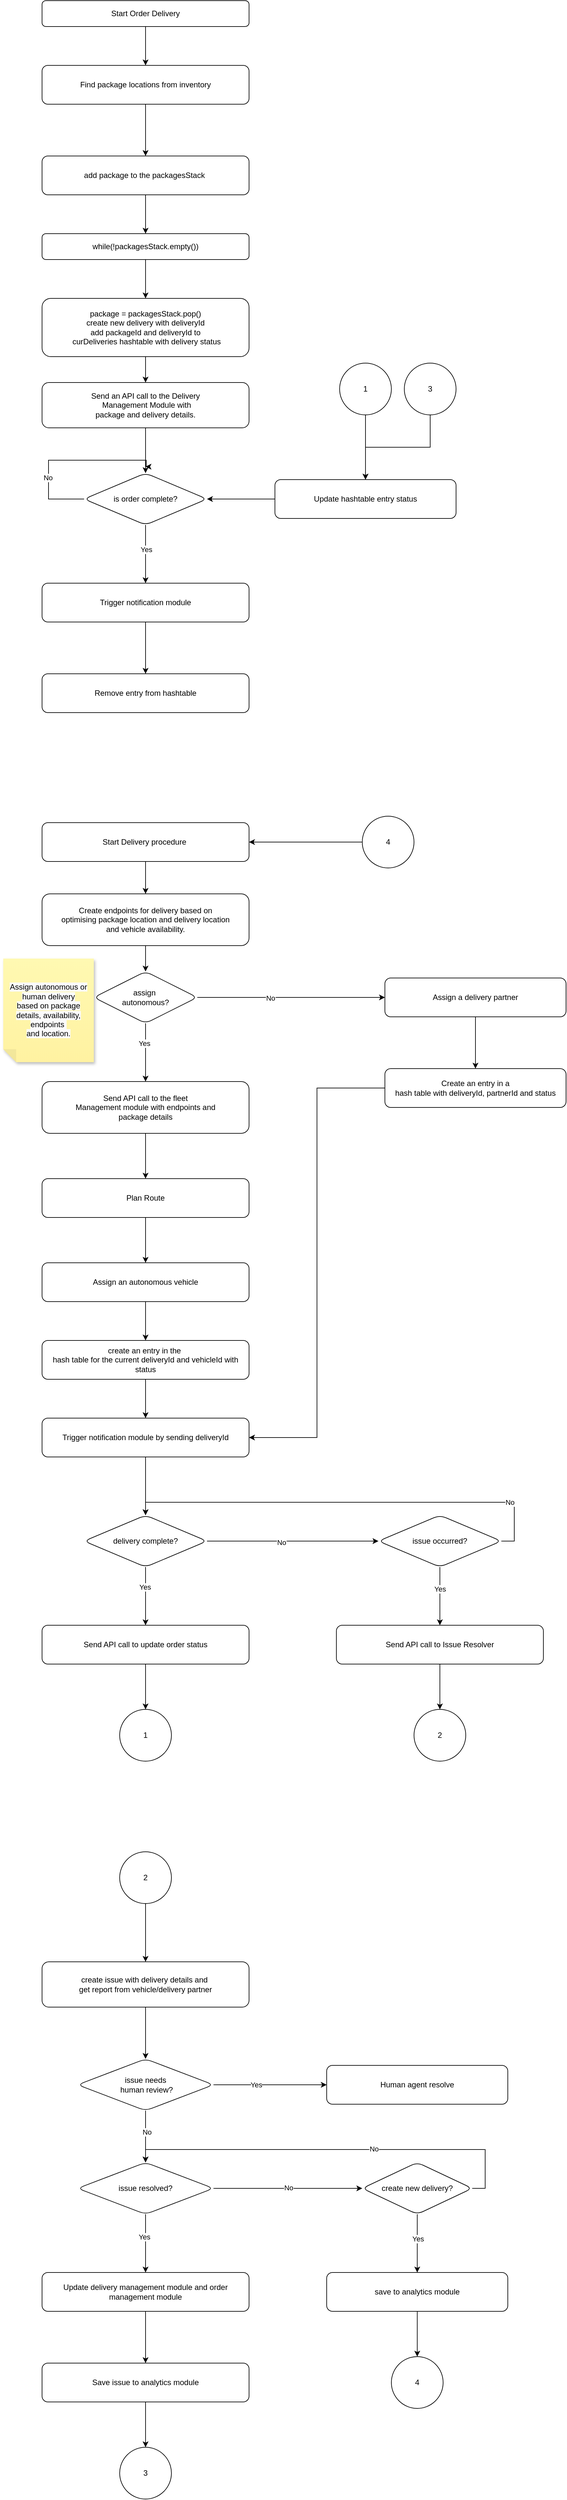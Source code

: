 <mxfile version="22.1.18" type="github">
  <diagram id="C5RBs43oDa-KdzZeNtuy" name="Page-1">
    <mxGraphModel dx="1434" dy="820" grid="1" gridSize="10" guides="1" tooltips="1" connect="1" arrows="1" fold="1" page="1" pageScale="1" pageWidth="3300" pageHeight="4681" math="0" shadow="0">
      <root>
        <mxCell id="WIyWlLk6GJQsqaUBKTNV-0" />
        <mxCell id="WIyWlLk6GJQsqaUBKTNV-1" parent="WIyWlLk6GJQsqaUBKTNV-0" />
        <mxCell id="9baERXLPbisSak-D0wPM-15" value="" style="edgeStyle=orthogonalEdgeStyle;rounded=0;orthogonalLoop=1;jettySize=auto;html=1;entryX=0.5;entryY=0;entryDx=0;entryDy=0;" edge="1" parent="WIyWlLk6GJQsqaUBKTNV-1" source="9baERXLPbisSak-D0wPM-13" target="9baERXLPbisSak-D0wPM-26">
          <mxGeometry relative="1" as="geometry">
            <mxPoint x="320" y="1550" as="targetPoint" />
          </mxGeometry>
        </mxCell>
        <mxCell id="9baERXLPbisSak-D0wPM-13" value="Start Delivery procedure&amp;nbsp;" style="whiteSpace=wrap;html=1;rounded=1;glass=0;strokeWidth=1;shadow=0;" vertex="1" parent="WIyWlLk6GJQsqaUBKTNV-1">
          <mxGeometry x="160" y="1310" width="320" height="60" as="geometry" />
        </mxCell>
        <mxCell id="9baERXLPbisSak-D0wPM-21" value="" style="edgeStyle=orthogonalEdgeStyle;rounded=0;orthogonalLoop=1;jettySize=auto;html=1;" edge="1" parent="WIyWlLk6GJQsqaUBKTNV-1" source="9baERXLPbisSak-D0wPM-18" target="9baERXLPbisSak-D0wPM-20">
          <mxGeometry relative="1" as="geometry" />
        </mxCell>
        <mxCell id="9baERXLPbisSak-D0wPM-24" value="Yes" style="edgeLabel;html=1;align=center;verticalAlign=middle;resizable=0;points=[];" vertex="1" connectable="0" parent="9baERXLPbisSak-D0wPM-21">
          <mxGeometry x="-0.32" y="-2" relative="1" as="geometry">
            <mxPoint as="offset" />
          </mxGeometry>
        </mxCell>
        <mxCell id="9baERXLPbisSak-D0wPM-23" value="" style="edgeStyle=orthogonalEdgeStyle;rounded=0;orthogonalLoop=1;jettySize=auto;html=1;" edge="1" parent="WIyWlLk6GJQsqaUBKTNV-1" source="9baERXLPbisSak-D0wPM-18" target="9baERXLPbisSak-D0wPM-22">
          <mxGeometry relative="1" as="geometry" />
        </mxCell>
        <mxCell id="9baERXLPbisSak-D0wPM-25" value="No" style="edgeLabel;html=1;align=center;verticalAlign=middle;resizable=0;points=[];" vertex="1" connectable="0" parent="9baERXLPbisSak-D0wPM-23">
          <mxGeometry x="-0.22" y="-1" relative="1" as="geometry">
            <mxPoint as="offset" />
          </mxGeometry>
        </mxCell>
        <mxCell id="9baERXLPbisSak-D0wPM-18" value="assign&amp;nbsp;&lt;br&gt;autonomous?" style="rhombus;whiteSpace=wrap;html=1;rounded=1;glass=0;strokeWidth=1;shadow=0;" vertex="1" parent="WIyWlLk6GJQsqaUBKTNV-1">
          <mxGeometry x="240" y="1540" width="160" height="80" as="geometry" />
        </mxCell>
        <mxCell id="9baERXLPbisSak-D0wPM-100" value="" style="edgeStyle=orthogonalEdgeStyle;rounded=0;orthogonalLoop=1;jettySize=auto;html=1;" edge="1" parent="WIyWlLk6GJQsqaUBKTNV-1" source="9baERXLPbisSak-D0wPM-20" target="9baERXLPbisSak-D0wPM-99">
          <mxGeometry relative="1" as="geometry" />
        </mxCell>
        <mxCell id="9baERXLPbisSak-D0wPM-20" value="Send API call to the fleet&lt;br&gt;&amp;nbsp;Management module with endpoints and&amp;nbsp;&lt;br&gt;package details" style="whiteSpace=wrap;html=1;rounded=1;glass=0;strokeWidth=1;shadow=0;" vertex="1" parent="WIyWlLk6GJQsqaUBKTNV-1">
          <mxGeometry x="160" y="1710" width="320" height="80" as="geometry" />
        </mxCell>
        <mxCell id="9baERXLPbisSak-D0wPM-42" value="" style="edgeStyle=orthogonalEdgeStyle;rounded=0;orthogonalLoop=1;jettySize=auto;html=1;" edge="1" parent="WIyWlLk6GJQsqaUBKTNV-1" source="9baERXLPbisSak-D0wPM-22" target="9baERXLPbisSak-D0wPM-41">
          <mxGeometry relative="1" as="geometry" />
        </mxCell>
        <mxCell id="9baERXLPbisSak-D0wPM-22" value="Assign a delivery partner" style="whiteSpace=wrap;html=1;rounded=1;glass=0;strokeWidth=1;shadow=0;" vertex="1" parent="WIyWlLk6GJQsqaUBKTNV-1">
          <mxGeometry x="690" y="1550" width="280" height="60" as="geometry" />
        </mxCell>
        <mxCell id="9baERXLPbisSak-D0wPM-29" style="edgeStyle=orthogonalEdgeStyle;rounded=0;orthogonalLoop=1;jettySize=auto;html=1;exitX=0.5;exitY=1;exitDx=0;exitDy=0;entryX=0.5;entryY=0;entryDx=0;entryDy=0;" edge="1" parent="WIyWlLk6GJQsqaUBKTNV-1" source="9baERXLPbisSak-D0wPM-26" target="9baERXLPbisSak-D0wPM-18">
          <mxGeometry relative="1" as="geometry" />
        </mxCell>
        <mxCell id="9baERXLPbisSak-D0wPM-26" value="Create endpoints for delivery based on &lt;br&gt;optimising package location and delivery location&lt;br&gt;and vehicle availability." style="whiteSpace=wrap;html=1;rounded=1;glass=0;strokeWidth=1;shadow=0;" vertex="1" parent="WIyWlLk6GJQsqaUBKTNV-1">
          <mxGeometry x="160" y="1420" width="320" height="80" as="geometry" />
        </mxCell>
        <mxCell id="9baERXLPbisSak-D0wPM-28" value="&lt;span style=&quot;color: rgb(0, 0, 0); font-family: Helvetica; font-size: 12px; font-style: normal; font-variant-ligatures: normal; font-variant-caps: normal; font-weight: 400; letter-spacing: normal; orphans: 2; text-align: center; text-indent: 0px; text-transform: none; widows: 2; word-spacing: 0px; -webkit-text-stroke-width: 0px; background-color: rgb(251, 251, 251); text-decoration-thickness: initial; text-decoration-style: initial; text-decoration-color: initial; float: none; display: inline !important;&quot;&gt;Assign autonomous or human delivery&lt;/span&gt;&lt;br style=&quot;border-color: var(--border-color); color: rgb(0, 0, 0); font-family: Helvetica; font-size: 12px; font-style: normal; font-variant-ligatures: normal; font-variant-caps: normal; font-weight: 400; letter-spacing: normal; orphans: 2; text-align: center; text-indent: 0px; text-transform: none; widows: 2; word-spacing: 0px; -webkit-text-stroke-width: 0px; background-color: rgb(251, 251, 251); text-decoration-thickness: initial; text-decoration-style: initial; text-decoration-color: initial;&quot;&gt;&lt;span style=&quot;color: rgb(0, 0, 0); font-family: Helvetica; font-size: 12px; font-style: normal; font-variant-ligatures: normal; font-variant-caps: normal; font-weight: 400; letter-spacing: normal; orphans: 2; text-align: center; text-indent: 0px; text-transform: none; widows: 2; word-spacing: 0px; -webkit-text-stroke-width: 0px; background-color: rgb(251, 251, 251); text-decoration-thickness: initial; text-decoration-style: initial; text-decoration-color: initial; float: none; display: inline !important;&quot;&gt;based on package details, availability,&lt;br&gt;endpoints&amp;nbsp;&lt;/span&gt;&lt;br style=&quot;border-color: var(--border-color); color: rgb(0, 0, 0); font-family: Helvetica; font-size: 12px; font-style: normal; font-variant-ligatures: normal; font-variant-caps: normal; font-weight: 400; letter-spacing: normal; orphans: 2; text-align: center; text-indent: 0px; text-transform: none; widows: 2; word-spacing: 0px; -webkit-text-stroke-width: 0px; background-color: rgb(251, 251, 251); text-decoration-thickness: initial; text-decoration-style: initial; text-decoration-color: initial;&quot;&gt;&lt;span style=&quot;color: rgb(0, 0, 0); font-family: Helvetica; font-size: 12px; font-style: normal; font-variant-ligatures: normal; font-variant-caps: normal; font-weight: 400; letter-spacing: normal; orphans: 2; text-align: center; text-indent: 0px; text-transform: none; widows: 2; word-spacing: 0px; -webkit-text-stroke-width: 0px; background-color: rgb(251, 251, 251); text-decoration-thickness: initial; text-decoration-style: initial; text-decoration-color: initial; float: none; display: inline !important;&quot;&gt;and location.&lt;/span&gt;" style="shape=note;whiteSpace=wrap;html=1;backgroundOutline=1;fontColor=#000000;darkOpacity=0.05;fillColor=#FFF9B2;strokeColor=none;fillStyle=solid;direction=west;gradientDirection=north;gradientColor=#FFF2A1;shadow=1;size=20;pointerEvents=1;" vertex="1" parent="WIyWlLk6GJQsqaUBKTNV-1">
          <mxGeometry x="100" y="1520" width="140" height="160" as="geometry" />
        </mxCell>
        <mxCell id="9baERXLPbisSak-D0wPM-34" value="" style="edgeStyle=orthogonalEdgeStyle;rounded=0;orthogonalLoop=1;jettySize=auto;html=1;" edge="1" parent="WIyWlLk6GJQsqaUBKTNV-1" source="9baERXLPbisSak-D0wPM-31" target="9baERXLPbisSak-D0wPM-33">
          <mxGeometry relative="1" as="geometry" />
        </mxCell>
        <mxCell id="9baERXLPbisSak-D0wPM-31" value="Assign an autonomous vehicle" style="whiteSpace=wrap;html=1;rounded=1;glass=0;strokeWidth=1;shadow=0;" vertex="1" parent="WIyWlLk6GJQsqaUBKTNV-1">
          <mxGeometry x="160" y="1990" width="320" height="60" as="geometry" />
        </mxCell>
        <mxCell id="9baERXLPbisSak-D0wPM-40" value="" style="edgeStyle=orthogonalEdgeStyle;rounded=0;orthogonalLoop=1;jettySize=auto;html=1;" edge="1" parent="WIyWlLk6GJQsqaUBKTNV-1" source="9baERXLPbisSak-D0wPM-33" target="9baERXLPbisSak-D0wPM-39">
          <mxGeometry relative="1" as="geometry" />
        </mxCell>
        <mxCell id="9baERXLPbisSak-D0wPM-33" value="create an entry in the&amp;nbsp;&lt;br&gt;hash table for the current deliveryId and vehicleId with status" style="whiteSpace=wrap;html=1;rounded=1;glass=0;strokeWidth=1;shadow=0;" vertex="1" parent="WIyWlLk6GJQsqaUBKTNV-1">
          <mxGeometry x="160" y="2110" width="320" height="60" as="geometry" />
        </mxCell>
        <mxCell id="9baERXLPbisSak-D0wPM-54" value="" style="edgeStyle=orthogonalEdgeStyle;rounded=0;orthogonalLoop=1;jettySize=auto;html=1;" edge="1" parent="WIyWlLk6GJQsqaUBKTNV-1" source="9baERXLPbisSak-D0wPM-39" target="9baERXLPbisSak-D0wPM-53">
          <mxGeometry relative="1" as="geometry" />
        </mxCell>
        <mxCell id="9baERXLPbisSak-D0wPM-39" value="Trigger notification module by sending deliveryId" style="whiteSpace=wrap;html=1;rounded=1;glass=0;strokeWidth=1;shadow=0;" vertex="1" parent="WIyWlLk6GJQsqaUBKTNV-1">
          <mxGeometry x="160" y="2230" width="320" height="60" as="geometry" />
        </mxCell>
        <mxCell id="9baERXLPbisSak-D0wPM-44" value="" style="edgeStyle=orthogonalEdgeStyle;rounded=0;orthogonalLoop=1;jettySize=auto;html=1;entryX=1;entryY=0.5;entryDx=0;entryDy=0;" edge="1" parent="WIyWlLk6GJQsqaUBKTNV-1" source="9baERXLPbisSak-D0wPM-41" target="9baERXLPbisSak-D0wPM-39">
          <mxGeometry relative="1" as="geometry">
            <mxPoint x="830" y="1830" as="targetPoint" />
          </mxGeometry>
        </mxCell>
        <mxCell id="9baERXLPbisSak-D0wPM-41" value="Create an entry in a&lt;br&gt;hash table with deliveryId, partnerId and status" style="whiteSpace=wrap;html=1;rounded=1;glass=0;strokeWidth=1;shadow=0;" vertex="1" parent="WIyWlLk6GJQsqaUBKTNV-1">
          <mxGeometry x="690" y="1690" width="280" height="60" as="geometry" />
        </mxCell>
        <mxCell id="9baERXLPbisSak-D0wPM-56" value="" style="edgeStyle=orthogonalEdgeStyle;rounded=0;orthogonalLoop=1;jettySize=auto;html=1;" edge="1" parent="WIyWlLk6GJQsqaUBKTNV-1" source="9baERXLPbisSak-D0wPM-53" target="9baERXLPbisSak-D0wPM-55">
          <mxGeometry relative="1" as="geometry" />
        </mxCell>
        <mxCell id="9baERXLPbisSak-D0wPM-57" value="Yes" style="edgeLabel;html=1;align=center;verticalAlign=middle;resizable=0;points=[];" vertex="1" connectable="0" parent="9baERXLPbisSak-D0wPM-56">
          <mxGeometry x="-0.311" y="-1" relative="1" as="geometry">
            <mxPoint as="offset" />
          </mxGeometry>
        </mxCell>
        <mxCell id="9baERXLPbisSak-D0wPM-59" value="" style="edgeStyle=orthogonalEdgeStyle;rounded=0;orthogonalLoop=1;jettySize=auto;html=1;" edge="1" parent="WIyWlLk6GJQsqaUBKTNV-1" source="9baERXLPbisSak-D0wPM-53" target="9baERXLPbisSak-D0wPM-58">
          <mxGeometry relative="1" as="geometry" />
        </mxCell>
        <mxCell id="9baERXLPbisSak-D0wPM-63" value="No" style="edgeLabel;html=1;align=center;verticalAlign=middle;resizable=0;points=[];" vertex="1" connectable="0" parent="9baERXLPbisSak-D0wPM-59">
          <mxGeometry x="-0.132" y="-2" relative="1" as="geometry">
            <mxPoint as="offset" />
          </mxGeometry>
        </mxCell>
        <mxCell id="9baERXLPbisSak-D0wPM-53" value="delivery complete?" style="rhombus;whiteSpace=wrap;html=1;rounded=1;glass=0;strokeWidth=1;shadow=0;" vertex="1" parent="WIyWlLk6GJQsqaUBKTNV-1">
          <mxGeometry x="225" y="2380" width="190" height="80" as="geometry" />
        </mxCell>
        <mxCell id="9baERXLPbisSak-D0wPM-67" value="" style="edgeStyle=orthogonalEdgeStyle;rounded=0;orthogonalLoop=1;jettySize=auto;html=1;" edge="1" parent="WIyWlLk6GJQsqaUBKTNV-1" source="9baERXLPbisSak-D0wPM-55" target="9baERXLPbisSak-D0wPM-66">
          <mxGeometry relative="1" as="geometry" />
        </mxCell>
        <mxCell id="9baERXLPbisSak-D0wPM-55" value="Send API call to update order status" style="whiteSpace=wrap;html=1;rounded=1;glass=0;strokeWidth=1;shadow=0;" vertex="1" parent="WIyWlLk6GJQsqaUBKTNV-1">
          <mxGeometry x="160" y="2550" width="320" height="60" as="geometry" />
        </mxCell>
        <mxCell id="9baERXLPbisSak-D0wPM-61" value="" style="edgeStyle=orthogonalEdgeStyle;rounded=0;orthogonalLoop=1;jettySize=auto;html=1;" edge="1" parent="WIyWlLk6GJQsqaUBKTNV-1" source="9baERXLPbisSak-D0wPM-58" target="9baERXLPbisSak-D0wPM-60">
          <mxGeometry relative="1" as="geometry" />
        </mxCell>
        <mxCell id="9baERXLPbisSak-D0wPM-62" value="Yes" style="edgeLabel;html=1;align=center;verticalAlign=middle;resizable=0;points=[];" vertex="1" connectable="0" parent="9baERXLPbisSak-D0wPM-61">
          <mxGeometry x="-0.244" relative="1" as="geometry">
            <mxPoint as="offset" />
          </mxGeometry>
        </mxCell>
        <mxCell id="9baERXLPbisSak-D0wPM-64" style="edgeStyle=orthogonalEdgeStyle;rounded=0;orthogonalLoop=1;jettySize=auto;html=1;exitX=1;exitY=0.5;exitDx=0;exitDy=0;entryX=0.5;entryY=0;entryDx=0;entryDy=0;" edge="1" parent="WIyWlLk6GJQsqaUBKTNV-1" source="9baERXLPbisSak-D0wPM-58" target="9baERXLPbisSak-D0wPM-53">
          <mxGeometry relative="1" as="geometry">
            <Array as="points">
              <mxPoint x="890" y="2420" />
              <mxPoint x="890" y="2360" />
              <mxPoint x="320" y="2360" />
            </Array>
          </mxGeometry>
        </mxCell>
        <mxCell id="9baERXLPbisSak-D0wPM-65" value="No" style="edgeLabel;html=1;align=center;verticalAlign=middle;resizable=0;points=[];" vertex="1" connectable="0" parent="9baERXLPbisSak-D0wPM-64">
          <mxGeometry x="-0.739" relative="1" as="geometry">
            <mxPoint as="offset" />
          </mxGeometry>
        </mxCell>
        <mxCell id="9baERXLPbisSak-D0wPM-58" value="issue occurred?" style="rhombus;whiteSpace=wrap;html=1;rounded=1;glass=0;strokeWidth=1;shadow=0;" vertex="1" parent="WIyWlLk6GJQsqaUBKTNV-1">
          <mxGeometry x="680" y="2380" width="190" height="80" as="geometry" />
        </mxCell>
        <mxCell id="9baERXLPbisSak-D0wPM-78" value="" style="edgeStyle=orthogonalEdgeStyle;rounded=0;orthogonalLoop=1;jettySize=auto;html=1;" edge="1" parent="WIyWlLk6GJQsqaUBKTNV-1" source="9baERXLPbisSak-D0wPM-60" target="9baERXLPbisSak-D0wPM-77">
          <mxGeometry relative="1" as="geometry" />
        </mxCell>
        <mxCell id="9baERXLPbisSak-D0wPM-60" value="Send API call to Issue Resolver" style="whiteSpace=wrap;html=1;rounded=1;glass=0;strokeWidth=1;shadow=0;" vertex="1" parent="WIyWlLk6GJQsqaUBKTNV-1">
          <mxGeometry x="615" y="2550" width="320" height="60" as="geometry" />
        </mxCell>
        <mxCell id="9baERXLPbisSak-D0wPM-66" value="1" style="ellipse;whiteSpace=wrap;html=1;rounded=1;glass=0;strokeWidth=1;shadow=0;" vertex="1" parent="WIyWlLk6GJQsqaUBKTNV-1">
          <mxGeometry x="280" y="2680" width="80" height="80" as="geometry" />
        </mxCell>
        <mxCell id="9baERXLPbisSak-D0wPM-77" value="2" style="ellipse;whiteSpace=wrap;html=1;rounded=1;glass=0;strokeWidth=1;shadow=0;" vertex="1" parent="WIyWlLk6GJQsqaUBKTNV-1">
          <mxGeometry x="735" y="2680" width="80" height="80" as="geometry" />
        </mxCell>
        <mxCell id="9baERXLPbisSak-D0wPM-101" value="" style="edgeStyle=orthogonalEdgeStyle;rounded=0;orthogonalLoop=1;jettySize=auto;html=1;" edge="1" parent="WIyWlLk6GJQsqaUBKTNV-1" source="9baERXLPbisSak-D0wPM-99" target="9baERXLPbisSak-D0wPM-31">
          <mxGeometry relative="1" as="geometry" />
        </mxCell>
        <mxCell id="9baERXLPbisSak-D0wPM-99" value="Plan Route" style="whiteSpace=wrap;html=1;rounded=1;glass=0;strokeWidth=1;shadow=0;" vertex="1" parent="WIyWlLk6GJQsqaUBKTNV-1">
          <mxGeometry x="160" y="1860" width="320" height="60" as="geometry" />
        </mxCell>
        <mxCell id="9baERXLPbisSak-D0wPM-104" value="" style="edgeStyle=orthogonalEdgeStyle;rounded=0;orthogonalLoop=1;jettySize=auto;html=1;" edge="1" parent="WIyWlLk6GJQsqaUBKTNV-1" source="9baERXLPbisSak-D0wPM-102" target="9baERXLPbisSak-D0wPM-103">
          <mxGeometry relative="1" as="geometry" />
        </mxCell>
        <mxCell id="9baERXLPbisSak-D0wPM-102" value="2" style="ellipse;whiteSpace=wrap;html=1;rounded=1;glass=0;strokeWidth=1;shadow=0;" vertex="1" parent="WIyWlLk6GJQsqaUBKTNV-1">
          <mxGeometry x="280" y="2900" width="80" height="80" as="geometry" />
        </mxCell>
        <mxCell id="9baERXLPbisSak-D0wPM-108" value="" style="edgeStyle=orthogonalEdgeStyle;rounded=0;orthogonalLoop=1;jettySize=auto;html=1;" edge="1" parent="WIyWlLk6GJQsqaUBKTNV-1" source="9baERXLPbisSak-D0wPM-103" target="9baERXLPbisSak-D0wPM-107">
          <mxGeometry relative="1" as="geometry" />
        </mxCell>
        <mxCell id="9baERXLPbisSak-D0wPM-103" value="create issue with delivery details and&amp;nbsp;&lt;br&gt;get report from vehicle/delivery partner" style="whiteSpace=wrap;html=1;rounded=1;glass=0;strokeWidth=1;shadow=0;" vertex="1" parent="WIyWlLk6GJQsqaUBKTNV-1">
          <mxGeometry x="160" y="3070" width="320" height="70" as="geometry" />
        </mxCell>
        <mxCell id="9baERXLPbisSak-D0wPM-110" value="" style="edgeStyle=orthogonalEdgeStyle;rounded=0;orthogonalLoop=1;jettySize=auto;html=1;" edge="1" parent="WIyWlLk6GJQsqaUBKTNV-1" source="9baERXLPbisSak-D0wPM-107" target="9baERXLPbisSak-D0wPM-109">
          <mxGeometry relative="1" as="geometry" />
        </mxCell>
        <mxCell id="9baERXLPbisSak-D0wPM-116" value="Yes" style="edgeLabel;html=1;align=center;verticalAlign=middle;resizable=0;points=[];" vertex="1" connectable="0" parent="9baERXLPbisSak-D0wPM-110">
          <mxGeometry x="-0.246" relative="1" as="geometry">
            <mxPoint as="offset" />
          </mxGeometry>
        </mxCell>
        <mxCell id="9baERXLPbisSak-D0wPM-114" value="" style="edgeStyle=orthogonalEdgeStyle;rounded=0;orthogonalLoop=1;jettySize=auto;html=1;" edge="1" parent="WIyWlLk6GJQsqaUBKTNV-1" source="9baERXLPbisSak-D0wPM-107" target="9baERXLPbisSak-D0wPM-113">
          <mxGeometry relative="1" as="geometry" />
        </mxCell>
        <mxCell id="9baERXLPbisSak-D0wPM-115" value="No" style="edgeLabel;html=1;align=center;verticalAlign=middle;resizable=0;points=[];" vertex="1" connectable="0" parent="9baERXLPbisSak-D0wPM-114">
          <mxGeometry x="-0.175" y="2" relative="1" as="geometry">
            <mxPoint as="offset" />
          </mxGeometry>
        </mxCell>
        <mxCell id="9baERXLPbisSak-D0wPM-107" value="issue needs&lt;br&gt;&amp;nbsp;human review?" style="rhombus;whiteSpace=wrap;html=1;rounded=1;glass=0;strokeWidth=1;shadow=0;" vertex="1" parent="WIyWlLk6GJQsqaUBKTNV-1">
          <mxGeometry x="215" y="3220" width="210" height="80" as="geometry" />
        </mxCell>
        <mxCell id="9baERXLPbisSak-D0wPM-109" value="Human agent resolve" style="whiteSpace=wrap;html=1;rounded=1;glass=0;strokeWidth=1;shadow=0;" vertex="1" parent="WIyWlLk6GJQsqaUBKTNV-1">
          <mxGeometry x="600" y="3230" width="280" height="60" as="geometry" />
        </mxCell>
        <mxCell id="9baERXLPbisSak-D0wPM-118" value="" style="edgeStyle=orthogonalEdgeStyle;rounded=0;orthogonalLoop=1;jettySize=auto;html=1;" edge="1" parent="WIyWlLk6GJQsqaUBKTNV-1" source="9baERXLPbisSak-D0wPM-113" target="9baERXLPbisSak-D0wPM-117">
          <mxGeometry relative="1" as="geometry" />
        </mxCell>
        <mxCell id="9baERXLPbisSak-D0wPM-119" value="Yes" style="edgeLabel;html=1;align=center;verticalAlign=middle;resizable=0;points=[];" vertex="1" connectable="0" parent="9baERXLPbisSak-D0wPM-118">
          <mxGeometry x="-0.222" y="-2" relative="1" as="geometry">
            <mxPoint as="offset" />
          </mxGeometry>
        </mxCell>
        <mxCell id="9baERXLPbisSak-D0wPM-123" value="" style="edgeStyle=orthogonalEdgeStyle;rounded=0;orthogonalLoop=1;jettySize=auto;html=1;" edge="1" parent="WIyWlLk6GJQsqaUBKTNV-1" source="9baERXLPbisSak-D0wPM-113" target="9baERXLPbisSak-D0wPM-122">
          <mxGeometry relative="1" as="geometry" />
        </mxCell>
        <mxCell id="9baERXLPbisSak-D0wPM-124" value="No" style="edgeLabel;html=1;align=center;verticalAlign=middle;resizable=0;points=[];" vertex="1" connectable="0" parent="9baERXLPbisSak-D0wPM-123">
          <mxGeometry x="0.009" y="1" relative="1" as="geometry">
            <mxPoint as="offset" />
          </mxGeometry>
        </mxCell>
        <mxCell id="9baERXLPbisSak-D0wPM-113" value="issue resolved?" style="rhombus;whiteSpace=wrap;html=1;rounded=1;glass=0;strokeWidth=1;shadow=0;" vertex="1" parent="WIyWlLk6GJQsqaUBKTNV-1">
          <mxGeometry x="215" y="3380" width="210" height="80" as="geometry" />
        </mxCell>
        <mxCell id="9baERXLPbisSak-D0wPM-133" value="" style="edgeStyle=orthogonalEdgeStyle;rounded=0;orthogonalLoop=1;jettySize=auto;html=1;" edge="1" parent="WIyWlLk6GJQsqaUBKTNV-1" source="9baERXLPbisSak-D0wPM-117" target="9baERXLPbisSak-D0wPM-132">
          <mxGeometry relative="1" as="geometry" />
        </mxCell>
        <mxCell id="9baERXLPbisSak-D0wPM-117" value="Update delivery management module and order management module" style="whiteSpace=wrap;html=1;rounded=1;glass=0;strokeWidth=1;shadow=0;" vertex="1" parent="WIyWlLk6GJQsqaUBKTNV-1">
          <mxGeometry x="160" y="3550" width="320" height="60" as="geometry" />
        </mxCell>
        <mxCell id="9baERXLPbisSak-D0wPM-137" value="" style="edgeStyle=orthogonalEdgeStyle;rounded=0;orthogonalLoop=1;jettySize=auto;html=1;" edge="1" parent="WIyWlLk6GJQsqaUBKTNV-1" source="9baERXLPbisSak-D0wPM-122" target="9baERXLPbisSak-D0wPM-136">
          <mxGeometry relative="1" as="geometry" />
        </mxCell>
        <mxCell id="9baERXLPbisSak-D0wPM-140" value="Yes" style="edgeLabel;html=1;align=center;verticalAlign=middle;resizable=0;points=[];" vertex="1" connectable="0" parent="9baERXLPbisSak-D0wPM-137">
          <mxGeometry x="-0.156" y="1" relative="1" as="geometry">
            <mxPoint as="offset" />
          </mxGeometry>
        </mxCell>
        <mxCell id="9baERXLPbisSak-D0wPM-141" style="edgeStyle=orthogonalEdgeStyle;rounded=0;orthogonalLoop=1;jettySize=auto;html=1;exitX=1;exitY=0.5;exitDx=0;exitDy=0;entryX=0.5;entryY=0;entryDx=0;entryDy=0;" edge="1" parent="WIyWlLk6GJQsqaUBKTNV-1" source="9baERXLPbisSak-D0wPM-122" target="9baERXLPbisSak-D0wPM-113">
          <mxGeometry relative="1" as="geometry">
            <Array as="points">
              <mxPoint x="845" y="3420" />
              <mxPoint x="845" y="3360" />
              <mxPoint x="320" y="3360" />
            </Array>
          </mxGeometry>
        </mxCell>
        <mxCell id="9baERXLPbisSak-D0wPM-142" value="No" style="edgeLabel;html=1;align=center;verticalAlign=middle;resizable=0;points=[];" vertex="1" connectable="0" parent="9baERXLPbisSak-D0wPM-141">
          <mxGeometry x="-0.192" y="-1" relative="1" as="geometry">
            <mxPoint as="offset" />
          </mxGeometry>
        </mxCell>
        <mxCell id="9baERXLPbisSak-D0wPM-122" value="create new delivery?" style="rhombus;whiteSpace=wrap;html=1;rounded=1;glass=0;strokeWidth=1;shadow=0;" vertex="1" parent="WIyWlLk6GJQsqaUBKTNV-1">
          <mxGeometry x="655" y="3380" width="170" height="80" as="geometry" />
        </mxCell>
        <mxCell id="9baERXLPbisSak-D0wPM-135" value="" style="edgeStyle=orthogonalEdgeStyle;rounded=0;orthogonalLoop=1;jettySize=auto;html=1;" edge="1" parent="WIyWlLk6GJQsqaUBKTNV-1" source="9baERXLPbisSak-D0wPM-132" target="9baERXLPbisSak-D0wPM-134">
          <mxGeometry relative="1" as="geometry" />
        </mxCell>
        <mxCell id="9baERXLPbisSak-D0wPM-132" value="Save issue to analytics module" style="whiteSpace=wrap;html=1;rounded=1;glass=0;strokeWidth=1;shadow=0;" vertex="1" parent="WIyWlLk6GJQsqaUBKTNV-1">
          <mxGeometry x="160" y="3690" width="320" height="60" as="geometry" />
        </mxCell>
        <mxCell id="9baERXLPbisSak-D0wPM-134" value="3" style="ellipse;whiteSpace=wrap;html=1;rounded=1;glass=0;strokeWidth=1;shadow=0;" vertex="1" parent="WIyWlLk6GJQsqaUBKTNV-1">
          <mxGeometry x="280" y="3820" width="80" height="80" as="geometry" />
        </mxCell>
        <mxCell id="9baERXLPbisSak-D0wPM-139" value="" style="edgeStyle=orthogonalEdgeStyle;rounded=0;orthogonalLoop=1;jettySize=auto;html=1;" edge="1" parent="WIyWlLk6GJQsqaUBKTNV-1" source="9baERXLPbisSak-D0wPM-136" target="9baERXLPbisSak-D0wPM-138">
          <mxGeometry relative="1" as="geometry" />
        </mxCell>
        <mxCell id="9baERXLPbisSak-D0wPM-136" value="save to analytics module" style="whiteSpace=wrap;html=1;rounded=1;glass=0;strokeWidth=1;shadow=0;" vertex="1" parent="WIyWlLk6GJQsqaUBKTNV-1">
          <mxGeometry x="600" y="3550" width="280" height="60" as="geometry" />
        </mxCell>
        <mxCell id="9baERXLPbisSak-D0wPM-138" value="4" style="ellipse;whiteSpace=wrap;html=1;rounded=1;glass=0;strokeWidth=1;shadow=0;" vertex="1" parent="WIyWlLk6GJQsqaUBKTNV-1">
          <mxGeometry x="700" y="3680" width="80" height="80" as="geometry" />
        </mxCell>
        <mxCell id="9baERXLPbisSak-D0wPM-147" value="" style="edgeStyle=orthogonalEdgeStyle;rounded=0;orthogonalLoop=1;jettySize=auto;html=1;entryX=1;entryY=0.5;entryDx=0;entryDy=0;" edge="1" parent="WIyWlLk6GJQsqaUBKTNV-1" source="9baERXLPbisSak-D0wPM-145" target="9baERXLPbisSak-D0wPM-13">
          <mxGeometry relative="1" as="geometry">
            <mxPoint x="595" y="1340" as="targetPoint" />
          </mxGeometry>
        </mxCell>
        <mxCell id="9baERXLPbisSak-D0wPM-145" value="4" style="ellipse;whiteSpace=wrap;html=1;rounded=1;glass=0;strokeWidth=1;shadow=0;" vertex="1" parent="WIyWlLk6GJQsqaUBKTNV-1">
          <mxGeometry x="655" y="1300" width="80" height="80" as="geometry" />
        </mxCell>
        <mxCell id="9baERXLPbisSak-D0wPM-173" value="" style="edgeStyle=orthogonalEdgeStyle;rounded=0;orthogonalLoop=1;jettySize=auto;html=1;" edge="1" parent="WIyWlLk6GJQsqaUBKTNV-1" source="9baERXLPbisSak-D0wPM-171" target="9baERXLPbisSak-D0wPM-172">
          <mxGeometry relative="1" as="geometry" />
        </mxCell>
        <mxCell id="9baERXLPbisSak-D0wPM-171" value="Start Order Delivery" style="rounded=1;whiteSpace=wrap;html=1;fontSize=12;glass=0;strokeWidth=1;shadow=0;" vertex="1" parent="WIyWlLk6GJQsqaUBKTNV-1">
          <mxGeometry x="160" y="40" width="320" height="40" as="geometry" />
        </mxCell>
        <mxCell id="9baERXLPbisSak-D0wPM-178" value="" style="edgeStyle=orthogonalEdgeStyle;rounded=0;orthogonalLoop=1;jettySize=auto;html=1;" edge="1" parent="WIyWlLk6GJQsqaUBKTNV-1" source="9baERXLPbisSak-D0wPM-172" target="9baERXLPbisSak-D0wPM-177">
          <mxGeometry relative="1" as="geometry" />
        </mxCell>
        <mxCell id="9baERXLPbisSak-D0wPM-172" value="Find package locations from inventory" style="whiteSpace=wrap;html=1;rounded=1;glass=0;strokeWidth=1;shadow=0;" vertex="1" parent="WIyWlLk6GJQsqaUBKTNV-1">
          <mxGeometry x="160" y="140" width="320" height="60" as="geometry" />
        </mxCell>
        <mxCell id="WIyWlLk6GJQsqaUBKTNV-3" value="while(!packagesStack.empty())" style="rounded=1;whiteSpace=wrap;html=1;fontSize=12;glass=0;strokeWidth=1;shadow=0;" parent="WIyWlLk6GJQsqaUBKTNV-1" vertex="1">
          <mxGeometry x="160" y="400" width="320" height="40" as="geometry" />
        </mxCell>
        <mxCell id="9baERXLPbisSak-D0wPM-3" value="package = packagesStack.pop()&lt;br&gt;create new delivery with deliveryId&lt;br&gt;add packageId and deliveryId to&lt;br&gt;&amp;nbsp;curDeliveries hashtable with delivery status" style="whiteSpace=wrap;html=1;rounded=1;glass=0;strokeWidth=1;shadow=0;align=center;" vertex="1" parent="WIyWlLk6GJQsqaUBKTNV-1">
          <mxGeometry x="160" y="500" width="320" height="90" as="geometry" />
        </mxCell>
        <mxCell id="9baERXLPbisSak-D0wPM-4" value="" style="edgeStyle=orthogonalEdgeStyle;rounded=0;orthogonalLoop=1;jettySize=auto;html=1;" edge="1" parent="WIyWlLk6GJQsqaUBKTNV-1" source="WIyWlLk6GJQsqaUBKTNV-3" target="9baERXLPbisSak-D0wPM-3">
          <mxGeometry relative="1" as="geometry" />
        </mxCell>
        <mxCell id="9baERXLPbisSak-D0wPM-10" value="Send an API call to the Delivery&lt;br&gt;&amp;nbsp;Management Module with&lt;br&gt;&amp;nbsp;package and delivery details.&amp;nbsp;" style="whiteSpace=wrap;html=1;rounded=1;glass=0;strokeWidth=1;shadow=0;" vertex="1" parent="WIyWlLk6GJQsqaUBKTNV-1">
          <mxGeometry x="160" y="630" width="320" height="70" as="geometry" />
        </mxCell>
        <mxCell id="9baERXLPbisSak-D0wPM-11" value="" style="edgeStyle=orthogonalEdgeStyle;rounded=0;orthogonalLoop=1;jettySize=auto;html=1;" edge="1" parent="WIyWlLk6GJQsqaUBKTNV-1" source="9baERXLPbisSak-D0wPM-3" target="9baERXLPbisSak-D0wPM-10">
          <mxGeometry relative="1" as="geometry" />
        </mxCell>
        <mxCell id="9baERXLPbisSak-D0wPM-69" value="" style="edgeStyle=orthogonalEdgeStyle;rounded=0;orthogonalLoop=1;jettySize=auto;html=1;" edge="1" parent="WIyWlLk6GJQsqaUBKTNV-1" source="9baERXLPbisSak-D0wPM-10" target="9baERXLPbisSak-D0wPM-68">
          <mxGeometry relative="1" as="geometry" />
        </mxCell>
        <mxCell id="9baERXLPbisSak-D0wPM-71" value="" style="edgeStyle=orthogonalEdgeStyle;rounded=0;orthogonalLoop=1;jettySize=auto;html=1;" edge="1" parent="WIyWlLk6GJQsqaUBKTNV-1" source="9baERXLPbisSak-D0wPM-68" target="9baERXLPbisSak-D0wPM-70">
          <mxGeometry relative="1" as="geometry" />
        </mxCell>
        <mxCell id="9baERXLPbisSak-D0wPM-72" value="Yes" style="edgeLabel;html=1;align=center;verticalAlign=middle;resizable=0;points=[];" vertex="1" connectable="0" parent="9baERXLPbisSak-D0wPM-71">
          <mxGeometry x="-0.156" y="1" relative="1" as="geometry">
            <mxPoint as="offset" />
          </mxGeometry>
        </mxCell>
        <mxCell id="9baERXLPbisSak-D0wPM-84" style="edgeStyle=orthogonalEdgeStyle;rounded=0;orthogonalLoop=1;jettySize=auto;html=1;exitX=0;exitY=0.5;exitDx=0;exitDy=0;" edge="1" parent="WIyWlLk6GJQsqaUBKTNV-1" source="9baERXLPbisSak-D0wPM-68">
          <mxGeometry relative="1" as="geometry">
            <mxPoint x="320" y="760" as="targetPoint" />
            <Array as="points">
              <mxPoint x="170" y="810" />
              <mxPoint x="170" y="750" />
              <mxPoint x="321" y="750" />
            </Array>
          </mxGeometry>
        </mxCell>
        <mxCell id="9baERXLPbisSak-D0wPM-85" value="No" style="edgeLabel;html=1;align=center;verticalAlign=middle;resizable=0;points=[];" vertex="1" connectable="0" parent="9baERXLPbisSak-D0wPM-84">
          <mxGeometry x="-0.364" y="1" relative="1" as="geometry">
            <mxPoint as="offset" />
          </mxGeometry>
        </mxCell>
        <mxCell id="9baERXLPbisSak-D0wPM-68" value="is order complete?" style="rhombus;whiteSpace=wrap;html=1;rounded=1;glass=0;strokeWidth=1;shadow=0;" vertex="1" parent="WIyWlLk6GJQsqaUBKTNV-1">
          <mxGeometry x="225" y="770" width="190" height="80" as="geometry" />
        </mxCell>
        <mxCell id="9baERXLPbisSak-D0wPM-74" value="" style="edgeStyle=orthogonalEdgeStyle;rounded=0;orthogonalLoop=1;jettySize=auto;html=1;" edge="1" parent="WIyWlLk6GJQsqaUBKTNV-1" source="9baERXLPbisSak-D0wPM-70" target="9baERXLPbisSak-D0wPM-73">
          <mxGeometry relative="1" as="geometry" />
        </mxCell>
        <mxCell id="9baERXLPbisSak-D0wPM-70" value="Trigger notification module" style="whiteSpace=wrap;html=1;rounded=1;glass=0;strokeWidth=1;shadow=0;" vertex="1" parent="WIyWlLk6GJQsqaUBKTNV-1">
          <mxGeometry x="160" y="940" width="320" height="60" as="geometry" />
        </mxCell>
        <mxCell id="9baERXLPbisSak-D0wPM-73" value="Remove entry from hashtable" style="whiteSpace=wrap;html=1;rounded=1;glass=0;strokeWidth=1;shadow=0;" vertex="1" parent="WIyWlLk6GJQsqaUBKTNV-1">
          <mxGeometry x="160" y="1080" width="320" height="60" as="geometry" />
        </mxCell>
        <mxCell id="9baERXLPbisSak-D0wPM-92" value="" style="edgeStyle=orthogonalEdgeStyle;rounded=0;orthogonalLoop=1;jettySize=auto;html=1;" edge="1" parent="WIyWlLk6GJQsqaUBKTNV-1" source="9baERXLPbisSak-D0wPM-90" target="9baERXLPbisSak-D0wPM-91">
          <mxGeometry relative="1" as="geometry" />
        </mxCell>
        <mxCell id="9baERXLPbisSak-D0wPM-90" value="1" style="ellipse;whiteSpace=wrap;html=1;rounded=1;glass=0;strokeWidth=1;shadow=0;" vertex="1" parent="WIyWlLk6GJQsqaUBKTNV-1">
          <mxGeometry x="620" y="600" width="80" height="80" as="geometry" />
        </mxCell>
        <mxCell id="9baERXLPbisSak-D0wPM-93" style="edgeStyle=orthogonalEdgeStyle;rounded=0;orthogonalLoop=1;jettySize=auto;html=1;exitX=0;exitY=0.5;exitDx=0;exitDy=0;" edge="1" parent="WIyWlLk6GJQsqaUBKTNV-1" source="9baERXLPbisSak-D0wPM-91" target="9baERXLPbisSak-D0wPM-68">
          <mxGeometry relative="1" as="geometry" />
        </mxCell>
        <mxCell id="9baERXLPbisSak-D0wPM-91" value="Update hashtable entry status" style="whiteSpace=wrap;html=1;rounded=1;glass=0;strokeWidth=1;shadow=0;" vertex="1" parent="WIyWlLk6GJQsqaUBKTNV-1">
          <mxGeometry x="520" y="780" width="280" height="60" as="geometry" />
        </mxCell>
        <mxCell id="9baERXLPbisSak-D0wPM-144" value="" style="edgeStyle=orthogonalEdgeStyle;rounded=0;orthogonalLoop=1;jettySize=auto;html=1;" edge="1" parent="WIyWlLk6GJQsqaUBKTNV-1" source="9baERXLPbisSak-D0wPM-143" target="9baERXLPbisSak-D0wPM-91">
          <mxGeometry relative="1" as="geometry" />
        </mxCell>
        <mxCell id="9baERXLPbisSak-D0wPM-143" value="3" style="ellipse;whiteSpace=wrap;html=1;rounded=1;glass=0;strokeWidth=1;shadow=0;" vertex="1" parent="WIyWlLk6GJQsqaUBKTNV-1">
          <mxGeometry x="720" y="600" width="80" height="80" as="geometry" />
        </mxCell>
        <mxCell id="9baERXLPbisSak-D0wPM-179" value="" style="edgeStyle=orthogonalEdgeStyle;rounded=0;orthogonalLoop=1;jettySize=auto;html=1;" edge="1" parent="WIyWlLk6GJQsqaUBKTNV-1" source="9baERXLPbisSak-D0wPM-177" target="WIyWlLk6GJQsqaUBKTNV-3">
          <mxGeometry relative="1" as="geometry" />
        </mxCell>
        <mxCell id="9baERXLPbisSak-D0wPM-177" value="add package to the packagesStack&amp;nbsp;" style="whiteSpace=wrap;html=1;rounded=1;glass=0;strokeWidth=1;shadow=0;" vertex="1" parent="WIyWlLk6GJQsqaUBKTNV-1">
          <mxGeometry x="160" y="280" width="320" height="60" as="geometry" />
        </mxCell>
      </root>
    </mxGraphModel>
  </diagram>
</mxfile>

